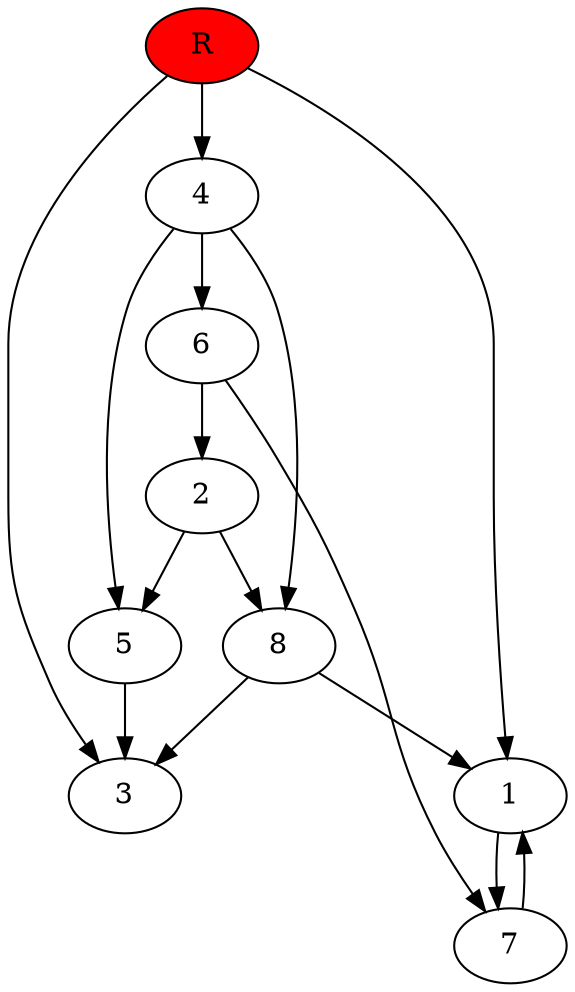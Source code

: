 digraph prb10523 {
	1
	2
	3
	4
	5
	6
	7
	8
	R [fillcolor="#ff0000" style=filled]
	1 -> 7
	2 -> 5
	2 -> 8
	4 -> 5
	4 -> 6
	4 -> 8
	5 -> 3
	6 -> 2
	6 -> 7
	7 -> 1
	8 -> 1
	8 -> 3
	R -> 1
	R -> 3
	R -> 4
}
